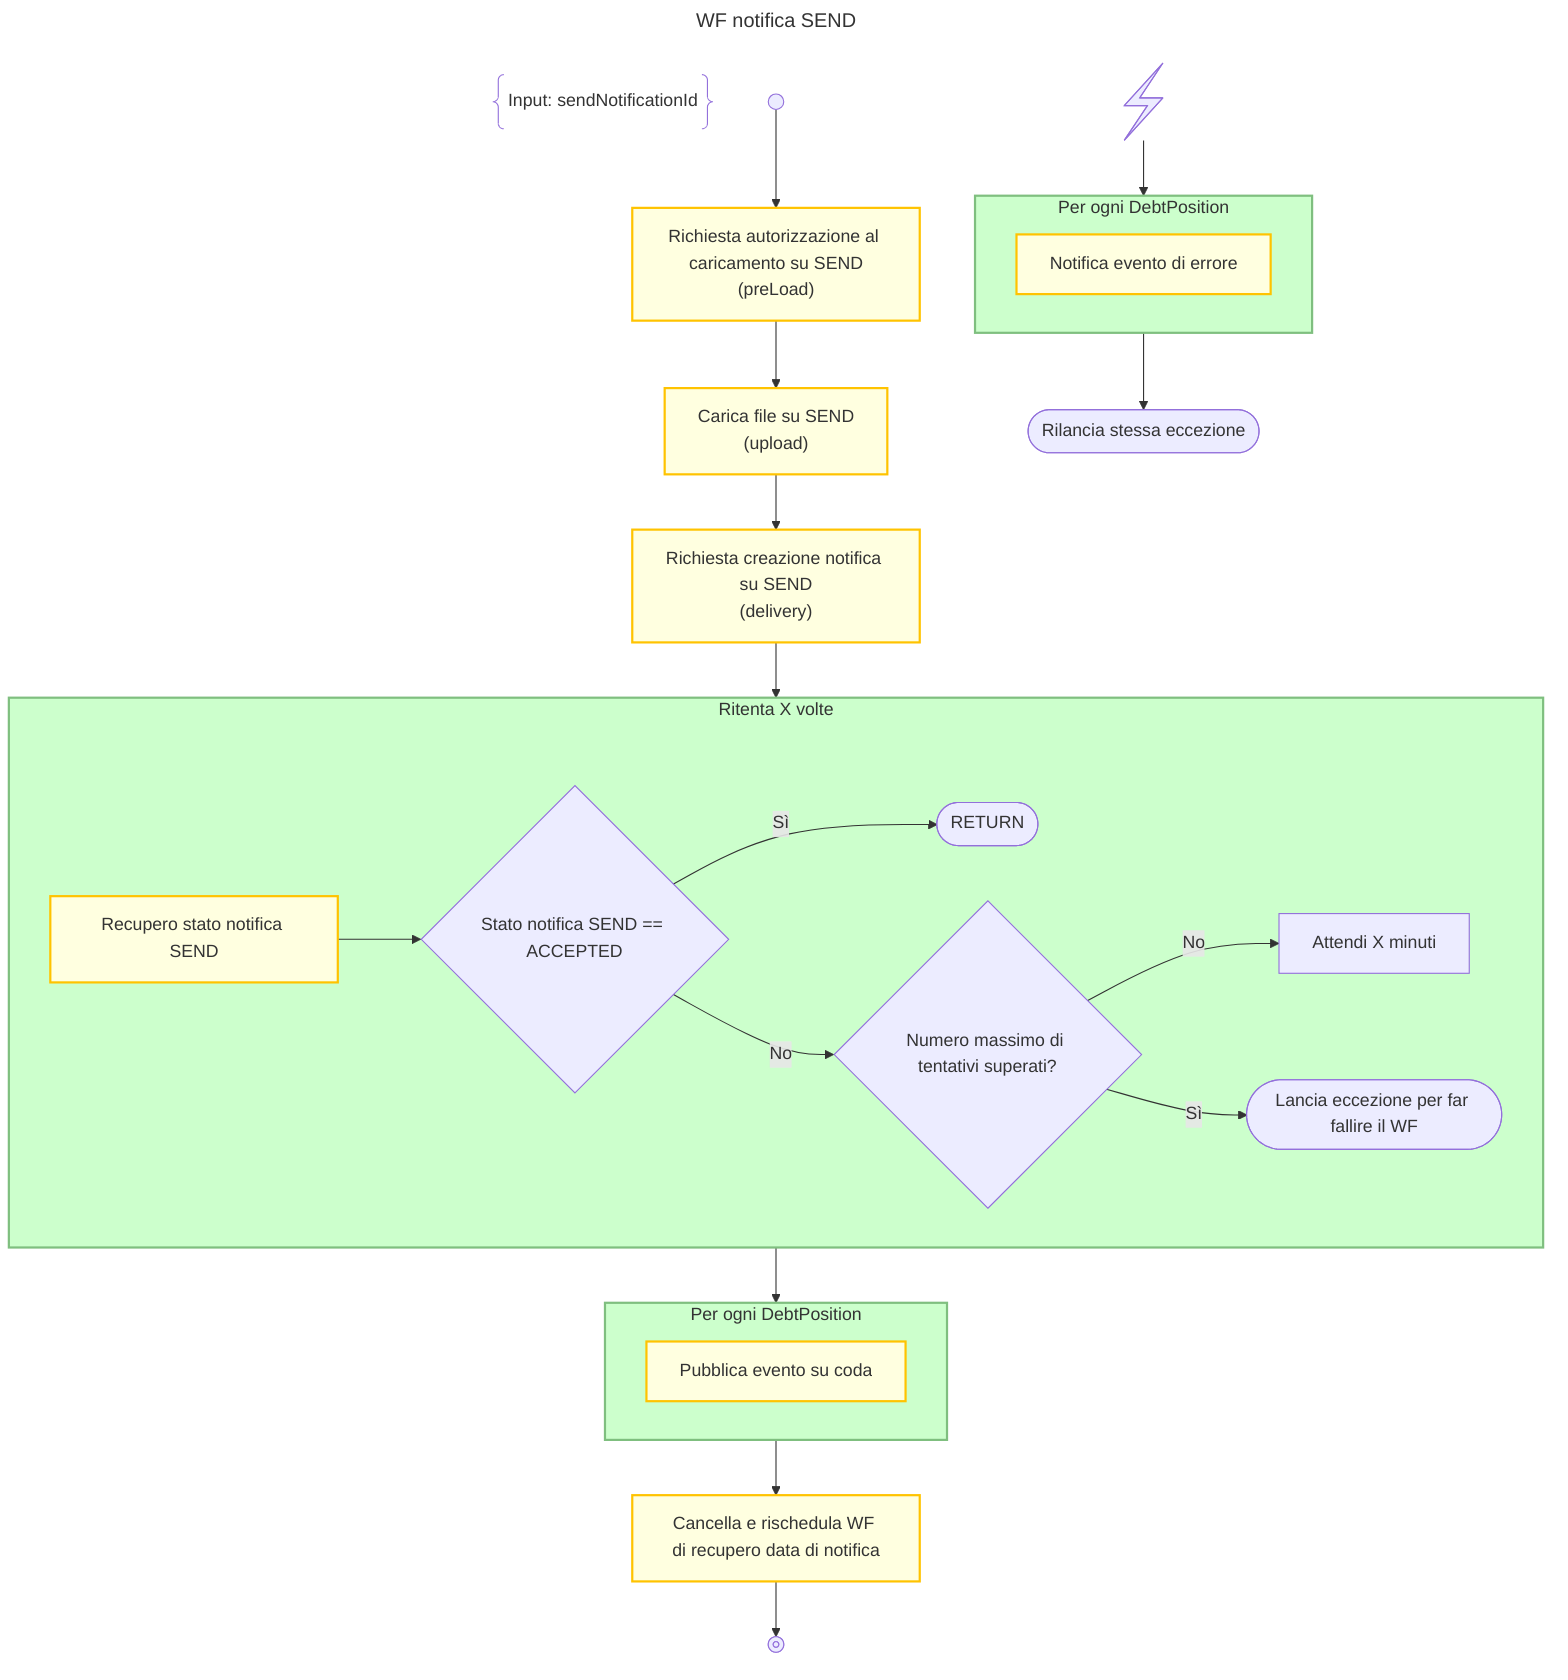 ---
title: WF notifica SEND
---
flowchart TD
    DESCRIPTION@{ shape: braces, label: "Input: sendNotificationId" }
    START@{shape: start} -->
    PRELOAD_SEND:::activity@{label: "Richiesta autorizzazione al caricamento su SEND<BR/>(preLoad)"} -->
    UPLOAD_SEND:::activity@{label: "Carica file su SEND<BR/>(upload)"} -->
    DELIVERY_SEND:::activity@{label: "Richiesta creazione notifica su SEND<BR/>(delivery)"} -->
    WAIT_SEND_ACCEPTANCE_LOOP -->
    PUBLISH_EVENT_LOOP -->
    SCHEDULE_NOTIFICATION_DATE_RETRIEVE:::activity@{label: "Cancella e rischedula WF di recupero data di notifica"} -->
    END@{shape: stop}

    subgraph PUBLISH_EVENT_LOOP["Per ogni DebtPosition"]
        PUBLISH_EVENT:::activity@{label: "Pubblica evento su coda"}
    end
    class PUBLISH_EVENT_LOOP loop

    subgraph WAIT_SEND_ACCEPTANCE_LOOP["Ritenta X volte"]
        RETRIEVE_SEND_STATUS:::activity@{label: "Recupero stato notifica SEND"} -->
        IS_ACCEPTED{"Stato notifica SEND == ACCEPTED"} -->
        |Sì|RETURN@{shape: terminal}

        IS_ACCEPTED -->
        |No|IS_TOO_MANY_RETRY{"Numero massimo di tentativi superati?"} -->
        |No|WAIT["Attendi X minuti"]

        IS_TOO_MANY_RETRY -->
        |Sì|THROW_TOO_MANY_ATTEMPTS_ERROR@{shape: terminal, label: "Lancia eccezione per far fallire il WF"}

    end
    class WAIT_SEND_ACCEPTANCE_LOOP loop

    CATCH_ALL@{shape: bolt} -->
    PUBLISH_ERROR_EVENT_LOOP -->
    RE_THROW@{shape: terminal, label: "Rilancia stessa eccezione"}

    subgraph PUBLISH_ERROR_EVENT_LOOP["Per ogni DebtPosition"]
        PUBLISH_ERROR_EVENT:::activity@{label: "Notifica evento di errore"}
    end
    class PUBLISH_ERROR_EVENT_LOOP loop

    classDef disable display:none;
    classDef activity fill:#FFFFE0, stroke:#ffc300, stroke-width:2px;
    classDef loop fill:#CCFFCC, stroke:#7FBF7F, stroke-width:2px, padding-bottom: 5px;